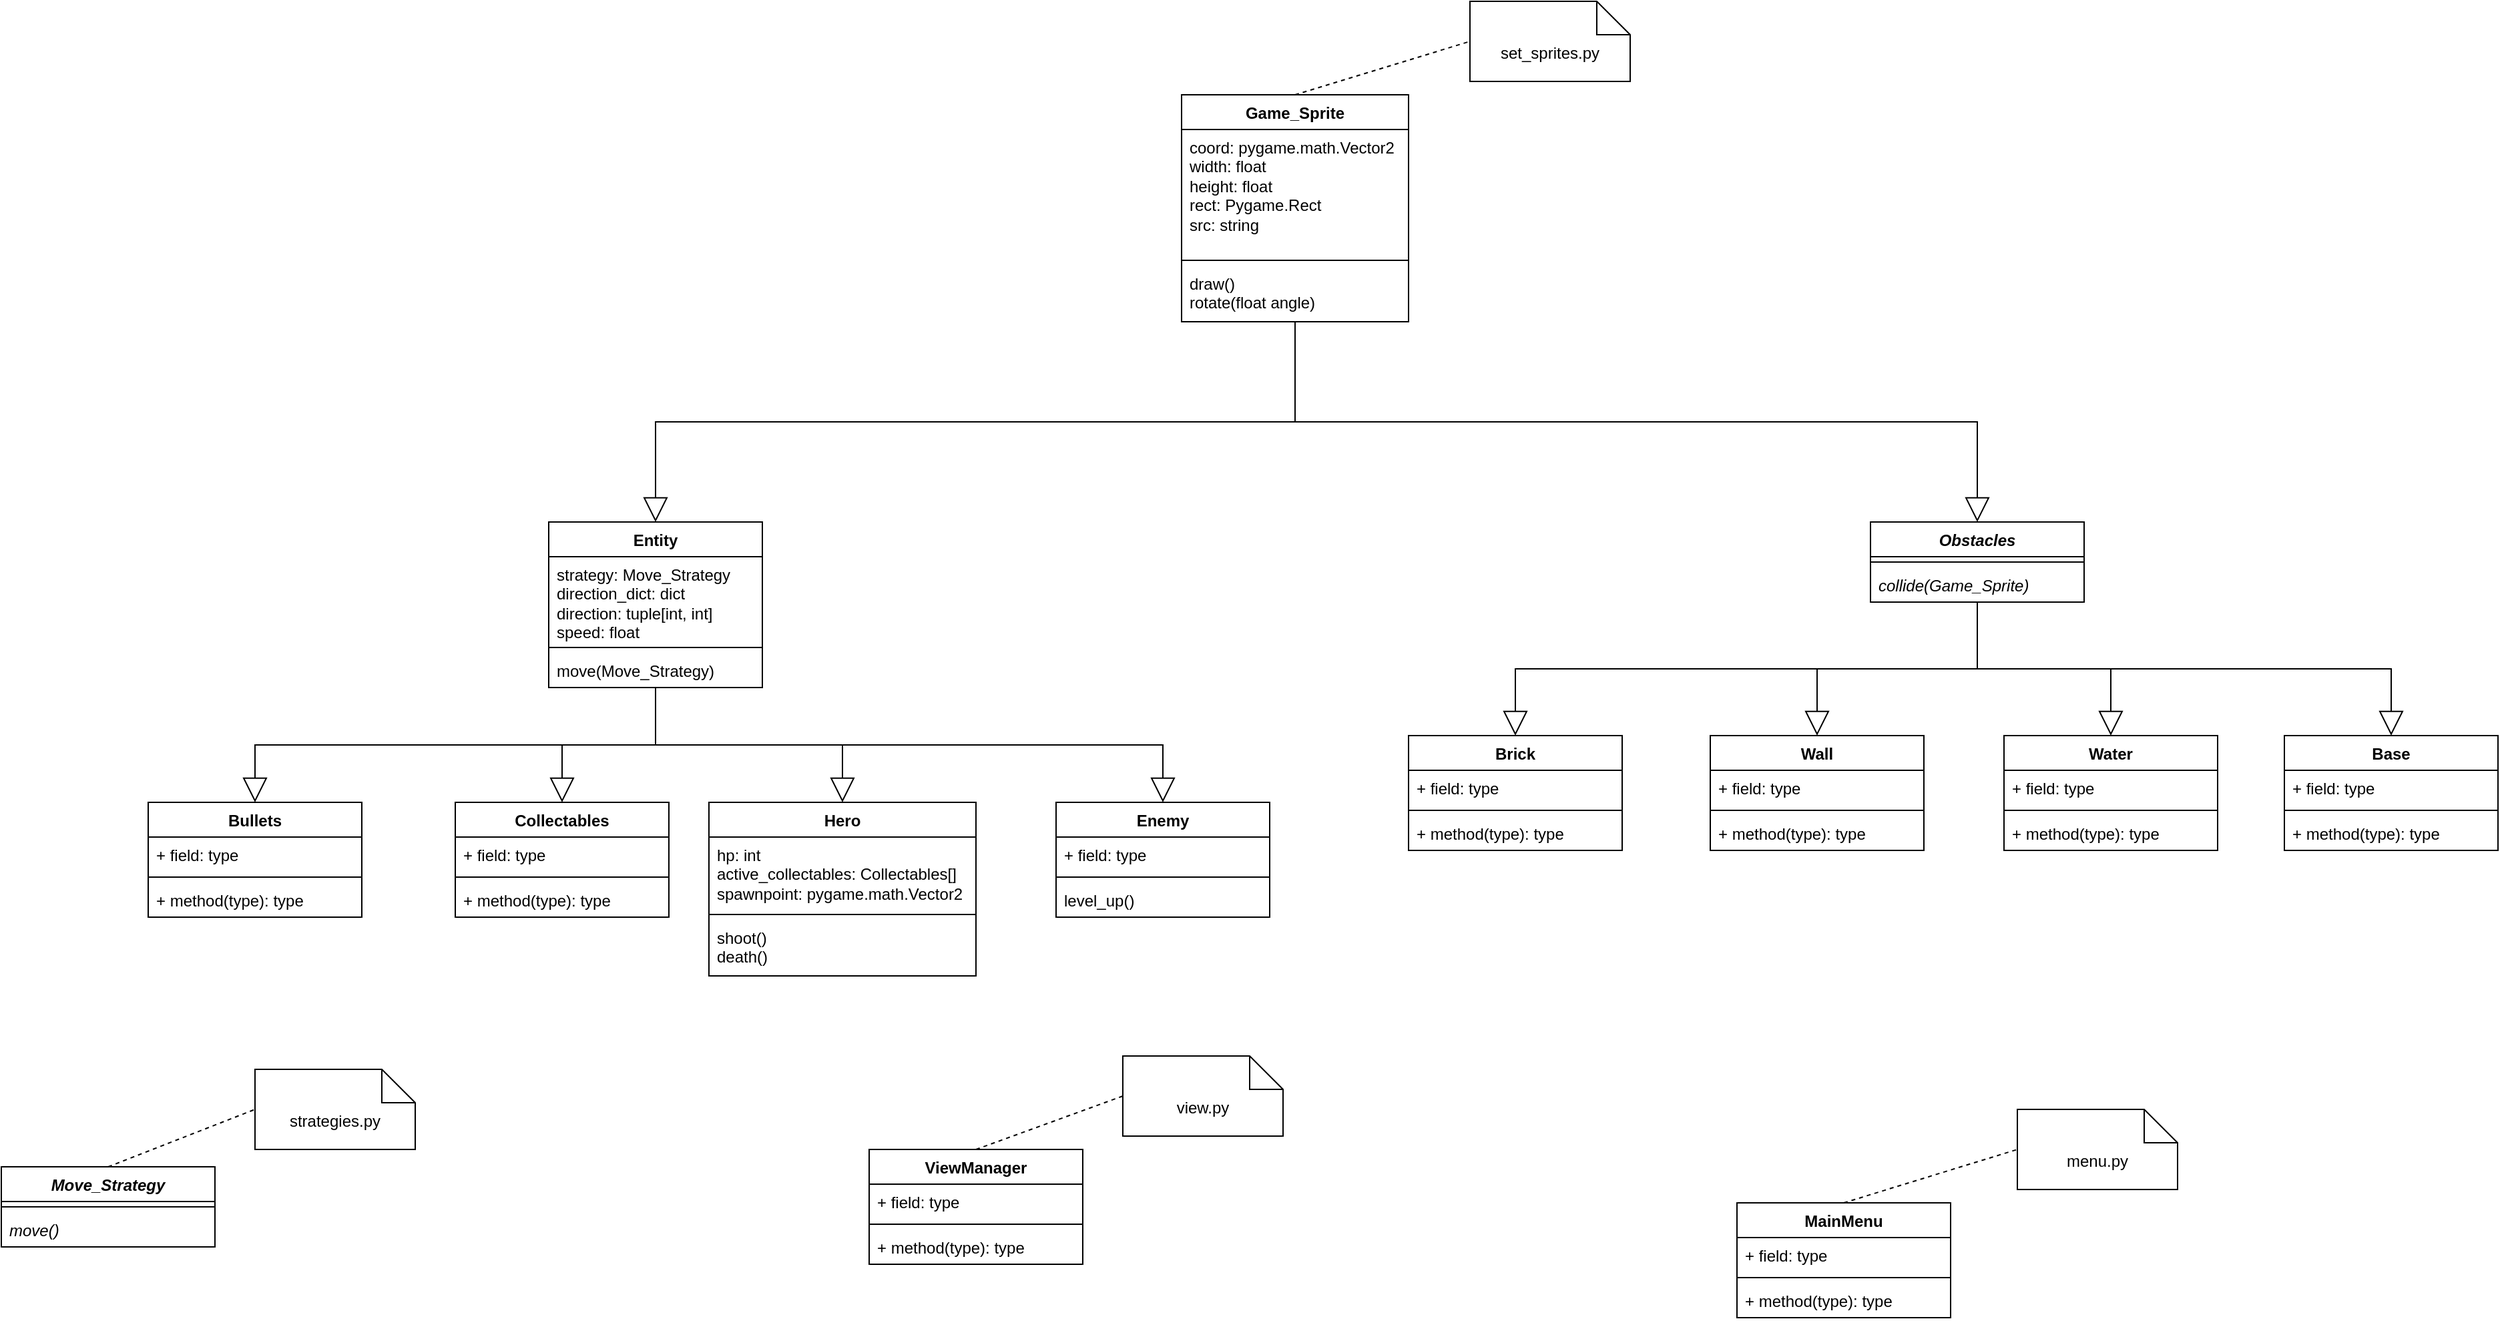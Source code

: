 <mxfile version="26.0.12">
  <diagram name="Страница — 1" id="eL_AwrfxETXE9ANNwmeX">
    <mxGraphModel dx="3347" dy="1423" grid="1" gridSize="10" guides="1" tooltips="1" connect="1" arrows="1" fold="1" page="1" pageScale="1" pageWidth="827" pageHeight="1169" math="0" shadow="0">
      <root>
        <mxCell id="0" />
        <mxCell id="1" parent="0" />
        <mxCell id="ZCTDzKZPOZG22ShxwnUD-1" value="Game_Sprite" style="swimlane;fontStyle=1;align=center;verticalAlign=top;childLayout=stackLayout;horizontal=1;startSize=26;horizontalStack=0;resizeParent=1;resizeParentMax=0;resizeLast=0;collapsible=1;marginBottom=0;whiteSpace=wrap;html=1;" parent="1" vertex="1">
          <mxGeometry x="244" y="70" width="170" height="170" as="geometry" />
        </mxCell>
        <mxCell id="ZCTDzKZPOZG22ShxwnUD-2" value="coord: pygame.math.Vector2&lt;br&gt;&lt;div&gt;width: float&lt;/div&gt;&lt;div&gt;height: float&lt;/div&gt;&lt;div&gt;rect: Pygame.Rect&lt;/div&gt;&lt;div&gt;src: string&lt;/div&gt;" style="text;strokeColor=none;fillColor=none;align=left;verticalAlign=top;spacingLeft=4;spacingRight=4;overflow=hidden;rotatable=0;points=[[0,0.5],[1,0.5]];portConstraint=eastwest;whiteSpace=wrap;html=1;" parent="ZCTDzKZPOZG22ShxwnUD-1" vertex="1">
          <mxGeometry y="26" width="170" height="94" as="geometry" />
        </mxCell>
        <mxCell id="ZCTDzKZPOZG22ShxwnUD-3" value="" style="line;strokeWidth=1;fillColor=none;align=left;verticalAlign=middle;spacingTop=-1;spacingLeft=3;spacingRight=3;rotatable=0;labelPosition=right;points=[];portConstraint=eastwest;strokeColor=inherit;" parent="ZCTDzKZPOZG22ShxwnUD-1" vertex="1">
          <mxGeometry y="120" width="170" height="8" as="geometry" />
        </mxCell>
        <mxCell id="ZCTDzKZPOZG22ShxwnUD-4" value="&lt;div&gt;draw()&lt;/div&gt;rotate(float angle)" style="text;strokeColor=none;fillColor=none;align=left;verticalAlign=top;spacingLeft=4;spacingRight=4;overflow=hidden;rotatable=0;points=[[0,0.5],[1,0.5]];portConstraint=eastwest;whiteSpace=wrap;html=1;" parent="ZCTDzKZPOZG22ShxwnUD-1" vertex="1">
          <mxGeometry y="128" width="170" height="42" as="geometry" />
        </mxCell>
        <mxCell id="ZCTDzKZPOZG22ShxwnUD-9" value="Hero" style="swimlane;fontStyle=1;align=center;verticalAlign=top;childLayout=stackLayout;horizontal=1;startSize=26;horizontalStack=0;resizeParent=1;resizeParentMax=0;resizeLast=0;collapsible=1;marginBottom=0;whiteSpace=wrap;html=1;" parent="1" vertex="1">
          <mxGeometry x="-110" y="600" width="200" height="130" as="geometry" />
        </mxCell>
        <mxCell id="ZCTDzKZPOZG22ShxwnUD-10" value="hp: int&lt;div&gt;active_collectables: Collectables[]&lt;/div&gt;&lt;div&gt;spawnpoint: pygame.math.Vector2&lt;/div&gt;" style="text;strokeColor=none;fillColor=none;align=left;verticalAlign=top;spacingLeft=4;spacingRight=4;overflow=hidden;rotatable=0;points=[[0,0.5],[1,0.5]];portConstraint=eastwest;whiteSpace=wrap;html=1;" parent="ZCTDzKZPOZG22ShxwnUD-9" vertex="1">
          <mxGeometry y="26" width="200" height="54" as="geometry" />
        </mxCell>
        <mxCell id="ZCTDzKZPOZG22ShxwnUD-11" value="" style="line;strokeWidth=1;fillColor=none;align=left;verticalAlign=middle;spacingTop=-1;spacingLeft=3;spacingRight=3;rotatable=0;labelPosition=right;points=[];portConstraint=eastwest;strokeColor=inherit;" parent="ZCTDzKZPOZG22ShxwnUD-9" vertex="1">
          <mxGeometry y="80" width="200" height="8" as="geometry" />
        </mxCell>
        <mxCell id="ZCTDzKZPOZG22ShxwnUD-12" value="shoot()&lt;div&gt;death()&lt;/div&gt;" style="text;strokeColor=none;fillColor=none;align=left;verticalAlign=top;spacingLeft=4;spacingRight=4;overflow=hidden;rotatable=0;points=[[0,0.5],[1,0.5]];portConstraint=eastwest;whiteSpace=wrap;html=1;" parent="ZCTDzKZPOZG22ShxwnUD-9" vertex="1">
          <mxGeometry y="88" width="200" height="42" as="geometry" />
        </mxCell>
        <mxCell id="ZCTDzKZPOZG22ShxwnUD-13" value="Entity" style="swimlane;fontStyle=1;align=center;verticalAlign=top;childLayout=stackLayout;horizontal=1;startSize=26;horizontalStack=0;resizeParent=1;resizeParentMax=0;resizeLast=0;collapsible=1;marginBottom=0;whiteSpace=wrap;html=1;" parent="1" vertex="1">
          <mxGeometry x="-230" y="390" width="160" height="124" as="geometry" />
        </mxCell>
        <mxCell id="ZCTDzKZPOZG22ShxwnUD-14" value="strategy: Move_Strategy&lt;div&gt;direction_dict: dict&lt;br&gt;&lt;div&gt;direction: tuple[int, int]&lt;/div&gt;&lt;div&gt;speed: float&lt;/div&gt;&lt;/div&gt;" style="text;strokeColor=none;fillColor=none;align=left;verticalAlign=top;spacingLeft=4;spacingRight=4;overflow=hidden;rotatable=0;points=[[0,0.5],[1,0.5]];portConstraint=eastwest;whiteSpace=wrap;html=1;" parent="ZCTDzKZPOZG22ShxwnUD-13" vertex="1">
          <mxGeometry y="26" width="160" height="64" as="geometry" />
        </mxCell>
        <mxCell id="ZCTDzKZPOZG22ShxwnUD-15" value="" style="line;strokeWidth=1;fillColor=none;align=left;verticalAlign=middle;spacingTop=-1;spacingLeft=3;spacingRight=3;rotatable=0;labelPosition=right;points=[];portConstraint=eastwest;strokeColor=inherit;" parent="ZCTDzKZPOZG22ShxwnUD-13" vertex="1">
          <mxGeometry y="90" width="160" height="8" as="geometry" />
        </mxCell>
        <mxCell id="ZCTDzKZPOZG22ShxwnUD-16" value="move(Move_Strategy)" style="text;strokeColor=none;fillColor=none;align=left;verticalAlign=top;spacingLeft=4;spacingRight=4;overflow=hidden;rotatable=0;points=[[0,0.5],[1,0.5]];portConstraint=eastwest;whiteSpace=wrap;html=1;" parent="ZCTDzKZPOZG22ShxwnUD-13" vertex="1">
          <mxGeometry y="98" width="160" height="26" as="geometry" />
        </mxCell>
        <mxCell id="ZCTDzKZPOZG22ShxwnUD-17" value="" style="endArrow=block;endSize=16;endFill=0;html=1;rounded=0;edgeStyle=elbowEdgeStyle;elbow=vertical;" parent="1" source="ZCTDzKZPOZG22ShxwnUD-4" target="ZCTDzKZPOZG22ShxwnUD-13" edge="1">
          <mxGeometry width="160" relative="1" as="geometry">
            <mxPoint x="330" y="300" as="sourcePoint" />
            <mxPoint x="490" y="300" as="targetPoint" />
          </mxGeometry>
        </mxCell>
        <mxCell id="ZCTDzKZPOZG22ShxwnUD-18" value="Enemy" style="swimlane;fontStyle=1;align=center;verticalAlign=top;childLayout=stackLayout;horizontal=1;startSize=26;horizontalStack=0;resizeParent=1;resizeParentMax=0;resizeLast=0;collapsible=1;marginBottom=0;whiteSpace=wrap;html=1;swimlaneLine=1;" parent="1" vertex="1">
          <mxGeometry x="150" y="600" width="160" height="86" as="geometry" />
        </mxCell>
        <mxCell id="ZCTDzKZPOZG22ShxwnUD-19" value="+ field: type" style="text;strokeColor=none;fillColor=none;align=left;verticalAlign=top;spacingLeft=4;spacingRight=4;overflow=hidden;rotatable=0;points=[[0,0.5],[1,0.5]];portConstraint=eastwest;whiteSpace=wrap;html=1;" parent="ZCTDzKZPOZG22ShxwnUD-18" vertex="1">
          <mxGeometry y="26" width="160" height="26" as="geometry" />
        </mxCell>
        <mxCell id="ZCTDzKZPOZG22ShxwnUD-20" value="" style="line;strokeWidth=1;fillColor=none;align=left;verticalAlign=middle;spacingTop=-1;spacingLeft=3;spacingRight=3;rotatable=0;labelPosition=right;points=[];portConstraint=eastwest;strokeColor=inherit;" parent="ZCTDzKZPOZG22ShxwnUD-18" vertex="1">
          <mxGeometry y="52" width="160" height="8" as="geometry" />
        </mxCell>
        <mxCell id="ZCTDzKZPOZG22ShxwnUD-21" value="level_up()" style="text;strokeColor=none;fillColor=none;align=left;verticalAlign=top;spacingLeft=4;spacingRight=4;overflow=hidden;rotatable=0;points=[[0,0.5],[1,0.5]];portConstraint=eastwest;whiteSpace=wrap;html=1;" parent="ZCTDzKZPOZG22ShxwnUD-18" vertex="1">
          <mxGeometry y="60" width="160" height="26" as="geometry" />
        </mxCell>
        <mxCell id="ZCTDzKZPOZG22ShxwnUD-22" value="" style="endArrow=block;endSize=16;endFill=0;html=1;rounded=0;edgeStyle=elbowEdgeStyle;elbow=vertical;" parent="1" source="ZCTDzKZPOZG22ShxwnUD-16" target="ZCTDzKZPOZG22ShxwnUD-9" edge="1">
          <mxGeometry width="160" relative="1" as="geometry">
            <mxPoint x="330" y="370" as="sourcePoint" />
            <mxPoint x="490" y="370" as="targetPoint" />
          </mxGeometry>
        </mxCell>
        <mxCell id="ZCTDzKZPOZG22ShxwnUD-23" value="" style="endArrow=block;endSize=16;endFill=0;html=1;rounded=0;edgeStyle=elbowEdgeStyle;elbow=vertical;" parent="1" source="ZCTDzKZPOZG22ShxwnUD-16" target="ZCTDzKZPOZG22ShxwnUD-18" edge="1">
          <mxGeometry width="160" relative="1" as="geometry">
            <mxPoint x="330" y="370" as="sourcePoint" />
            <mxPoint x="490" y="370" as="targetPoint" />
          </mxGeometry>
        </mxCell>
        <mxCell id="ZCTDzKZPOZG22ShxwnUD-24" value="&lt;i&gt;Obstacles&lt;/i&gt;" style="swimlane;fontStyle=1;align=center;verticalAlign=top;childLayout=stackLayout;horizontal=1;startSize=26;horizontalStack=0;resizeParent=1;resizeParentMax=0;resizeLast=0;collapsible=1;marginBottom=0;whiteSpace=wrap;html=1;" parent="1" vertex="1">
          <mxGeometry x="760" y="390" width="160" height="60" as="geometry" />
        </mxCell>
        <mxCell id="ZCTDzKZPOZG22ShxwnUD-26" value="" style="line;strokeWidth=1;fillColor=none;align=left;verticalAlign=middle;spacingTop=-1;spacingLeft=3;spacingRight=3;rotatable=0;labelPosition=right;points=[];portConstraint=eastwest;strokeColor=inherit;" parent="ZCTDzKZPOZG22ShxwnUD-24" vertex="1">
          <mxGeometry y="26" width="160" height="8" as="geometry" />
        </mxCell>
        <mxCell id="ZCTDzKZPOZG22ShxwnUD-27" value="&lt;i&gt;collide(Game_Sprite)&lt;/i&gt;" style="text;strokeColor=none;fillColor=none;align=left;verticalAlign=top;spacingLeft=4;spacingRight=4;overflow=hidden;rotatable=0;points=[[0,0.5],[1,0.5]];portConstraint=eastwest;whiteSpace=wrap;html=1;" parent="ZCTDzKZPOZG22ShxwnUD-24" vertex="1">
          <mxGeometry y="34" width="160" height="26" as="geometry" />
        </mxCell>
        <mxCell id="ZCTDzKZPOZG22ShxwnUD-28" value="" style="endArrow=block;endSize=16;endFill=0;html=1;rounded=0;edgeStyle=elbowEdgeStyle;elbow=vertical;" parent="1" source="ZCTDzKZPOZG22ShxwnUD-4" target="ZCTDzKZPOZG22ShxwnUD-24" edge="1">
          <mxGeometry width="160" relative="1" as="geometry">
            <mxPoint x="330" y="370" as="sourcePoint" />
            <mxPoint x="830" y="420" as="targetPoint" />
          </mxGeometry>
        </mxCell>
        <mxCell id="ZCTDzKZPOZG22ShxwnUD-29" value="Bullets" style="swimlane;fontStyle=1;align=center;verticalAlign=top;childLayout=stackLayout;horizontal=1;startSize=26;horizontalStack=0;resizeParent=1;resizeParentMax=0;resizeLast=0;collapsible=1;marginBottom=0;whiteSpace=wrap;html=1;" parent="1" vertex="1">
          <mxGeometry x="-530" y="600" width="160" height="86" as="geometry" />
        </mxCell>
        <mxCell id="ZCTDzKZPOZG22ShxwnUD-30" value="+ field: type" style="text;strokeColor=none;fillColor=none;align=left;verticalAlign=top;spacingLeft=4;spacingRight=4;overflow=hidden;rotatable=0;points=[[0,0.5],[1,0.5]];portConstraint=eastwest;whiteSpace=wrap;html=1;" parent="ZCTDzKZPOZG22ShxwnUD-29" vertex="1">
          <mxGeometry y="26" width="160" height="26" as="geometry" />
        </mxCell>
        <mxCell id="ZCTDzKZPOZG22ShxwnUD-31" value="" style="line;strokeWidth=1;fillColor=none;align=left;verticalAlign=middle;spacingTop=-1;spacingLeft=3;spacingRight=3;rotatable=0;labelPosition=right;points=[];portConstraint=eastwest;strokeColor=inherit;" parent="ZCTDzKZPOZG22ShxwnUD-29" vertex="1">
          <mxGeometry y="52" width="160" height="8" as="geometry" />
        </mxCell>
        <mxCell id="ZCTDzKZPOZG22ShxwnUD-32" value="+ method(type): type" style="text;strokeColor=none;fillColor=none;align=left;verticalAlign=top;spacingLeft=4;spacingRight=4;overflow=hidden;rotatable=0;points=[[0,0.5],[1,0.5]];portConstraint=eastwest;whiteSpace=wrap;html=1;" parent="ZCTDzKZPOZG22ShxwnUD-29" vertex="1">
          <mxGeometry y="60" width="160" height="26" as="geometry" />
        </mxCell>
        <mxCell id="ZCTDzKZPOZG22ShxwnUD-34" value="Brick" style="swimlane;fontStyle=1;align=center;verticalAlign=top;childLayout=stackLayout;horizontal=1;startSize=26;horizontalStack=0;resizeParent=1;resizeParentMax=0;resizeLast=0;collapsible=1;marginBottom=0;whiteSpace=wrap;html=1;" parent="1" vertex="1">
          <mxGeometry x="414" y="550" width="160" height="86" as="geometry" />
        </mxCell>
        <mxCell id="ZCTDzKZPOZG22ShxwnUD-35" value="+ field: type" style="text;strokeColor=none;fillColor=none;align=left;verticalAlign=top;spacingLeft=4;spacingRight=4;overflow=hidden;rotatable=0;points=[[0,0.5],[1,0.5]];portConstraint=eastwest;whiteSpace=wrap;html=1;" parent="ZCTDzKZPOZG22ShxwnUD-34" vertex="1">
          <mxGeometry y="26" width="160" height="26" as="geometry" />
        </mxCell>
        <mxCell id="ZCTDzKZPOZG22ShxwnUD-36" value="" style="line;strokeWidth=1;fillColor=none;align=left;verticalAlign=middle;spacingTop=-1;spacingLeft=3;spacingRight=3;rotatable=0;labelPosition=right;points=[];portConstraint=eastwest;strokeColor=inherit;" parent="ZCTDzKZPOZG22ShxwnUD-34" vertex="1">
          <mxGeometry y="52" width="160" height="8" as="geometry" />
        </mxCell>
        <mxCell id="ZCTDzKZPOZG22ShxwnUD-37" value="+ method(type): type" style="text;strokeColor=none;fillColor=none;align=left;verticalAlign=top;spacingLeft=4;spacingRight=4;overflow=hidden;rotatable=0;points=[[0,0.5],[1,0.5]];portConstraint=eastwest;whiteSpace=wrap;html=1;" parent="ZCTDzKZPOZG22ShxwnUD-34" vertex="1">
          <mxGeometry y="60" width="160" height="26" as="geometry" />
        </mxCell>
        <mxCell id="ZCTDzKZPOZG22ShxwnUD-38" value="Wall" style="swimlane;fontStyle=1;align=center;verticalAlign=top;childLayout=stackLayout;horizontal=1;startSize=26;horizontalStack=0;resizeParent=1;resizeParentMax=0;resizeLast=0;collapsible=1;marginBottom=0;whiteSpace=wrap;html=1;" parent="1" vertex="1">
          <mxGeometry x="640" y="550" width="160" height="86" as="geometry" />
        </mxCell>
        <mxCell id="ZCTDzKZPOZG22ShxwnUD-39" value="+ field: type" style="text;strokeColor=none;fillColor=none;align=left;verticalAlign=top;spacingLeft=4;spacingRight=4;overflow=hidden;rotatable=0;points=[[0,0.5],[1,0.5]];portConstraint=eastwest;whiteSpace=wrap;html=1;" parent="ZCTDzKZPOZG22ShxwnUD-38" vertex="1">
          <mxGeometry y="26" width="160" height="26" as="geometry" />
        </mxCell>
        <mxCell id="ZCTDzKZPOZG22ShxwnUD-40" value="" style="line;strokeWidth=1;fillColor=none;align=left;verticalAlign=middle;spacingTop=-1;spacingLeft=3;spacingRight=3;rotatable=0;labelPosition=right;points=[];portConstraint=eastwest;strokeColor=inherit;" parent="ZCTDzKZPOZG22ShxwnUD-38" vertex="1">
          <mxGeometry y="52" width="160" height="8" as="geometry" />
        </mxCell>
        <mxCell id="ZCTDzKZPOZG22ShxwnUD-41" value="+ method(type): type" style="text;strokeColor=none;fillColor=none;align=left;verticalAlign=top;spacingLeft=4;spacingRight=4;overflow=hidden;rotatable=0;points=[[0,0.5],[1,0.5]];portConstraint=eastwest;whiteSpace=wrap;html=1;" parent="ZCTDzKZPOZG22ShxwnUD-38" vertex="1">
          <mxGeometry y="60" width="160" height="26" as="geometry" />
        </mxCell>
        <mxCell id="ZCTDzKZPOZG22ShxwnUD-42" value="Water" style="swimlane;fontStyle=1;align=center;verticalAlign=top;childLayout=stackLayout;horizontal=1;startSize=26;horizontalStack=0;resizeParent=1;resizeParentMax=0;resizeLast=0;collapsible=1;marginBottom=0;whiteSpace=wrap;html=1;" parent="1" vertex="1">
          <mxGeometry x="860" y="550" width="160" height="86" as="geometry" />
        </mxCell>
        <mxCell id="ZCTDzKZPOZG22ShxwnUD-43" value="+ field: type" style="text;strokeColor=none;fillColor=none;align=left;verticalAlign=top;spacingLeft=4;spacingRight=4;overflow=hidden;rotatable=0;points=[[0,0.5],[1,0.5]];portConstraint=eastwest;whiteSpace=wrap;html=1;" parent="ZCTDzKZPOZG22ShxwnUD-42" vertex="1">
          <mxGeometry y="26" width="160" height="26" as="geometry" />
        </mxCell>
        <mxCell id="ZCTDzKZPOZG22ShxwnUD-44" value="" style="line;strokeWidth=1;fillColor=none;align=left;verticalAlign=middle;spacingTop=-1;spacingLeft=3;spacingRight=3;rotatable=0;labelPosition=right;points=[];portConstraint=eastwest;strokeColor=inherit;" parent="ZCTDzKZPOZG22ShxwnUD-42" vertex="1">
          <mxGeometry y="52" width="160" height="8" as="geometry" />
        </mxCell>
        <mxCell id="ZCTDzKZPOZG22ShxwnUD-45" value="+ method(type): type" style="text;strokeColor=none;fillColor=none;align=left;verticalAlign=top;spacingLeft=4;spacingRight=4;overflow=hidden;rotatable=0;points=[[0,0.5],[1,0.5]];portConstraint=eastwest;whiteSpace=wrap;html=1;" parent="ZCTDzKZPOZG22ShxwnUD-42" vertex="1">
          <mxGeometry y="60" width="160" height="26" as="geometry" />
        </mxCell>
        <mxCell id="ZCTDzKZPOZG22ShxwnUD-46" value="Base" style="swimlane;fontStyle=1;align=center;verticalAlign=top;childLayout=stackLayout;horizontal=1;startSize=26;horizontalStack=0;resizeParent=1;resizeParentMax=0;resizeLast=0;collapsible=1;marginBottom=0;whiteSpace=wrap;html=1;" parent="1" vertex="1">
          <mxGeometry x="1070" y="550" width="160" height="86" as="geometry" />
        </mxCell>
        <mxCell id="ZCTDzKZPOZG22ShxwnUD-47" value="+ field: type" style="text;strokeColor=none;fillColor=none;align=left;verticalAlign=top;spacingLeft=4;spacingRight=4;overflow=hidden;rotatable=0;points=[[0,0.5],[1,0.5]];portConstraint=eastwest;whiteSpace=wrap;html=1;" parent="ZCTDzKZPOZG22ShxwnUD-46" vertex="1">
          <mxGeometry y="26" width="160" height="26" as="geometry" />
        </mxCell>
        <mxCell id="ZCTDzKZPOZG22ShxwnUD-48" value="" style="line;strokeWidth=1;fillColor=none;align=left;verticalAlign=middle;spacingTop=-1;spacingLeft=3;spacingRight=3;rotatable=0;labelPosition=right;points=[];portConstraint=eastwest;strokeColor=inherit;" parent="ZCTDzKZPOZG22ShxwnUD-46" vertex="1">
          <mxGeometry y="52" width="160" height="8" as="geometry" />
        </mxCell>
        <mxCell id="ZCTDzKZPOZG22ShxwnUD-49" value="+ method(type): type" style="text;strokeColor=none;fillColor=none;align=left;verticalAlign=top;spacingLeft=4;spacingRight=4;overflow=hidden;rotatable=0;points=[[0,0.5],[1,0.5]];portConstraint=eastwest;whiteSpace=wrap;html=1;" parent="ZCTDzKZPOZG22ShxwnUD-46" vertex="1">
          <mxGeometry y="60" width="160" height="26" as="geometry" />
        </mxCell>
        <mxCell id="ZCTDzKZPOZG22ShxwnUD-50" value="" style="endArrow=block;endSize=16;endFill=0;html=1;rounded=0;edgeStyle=elbowEdgeStyle;elbow=vertical;" parent="1" source="ZCTDzKZPOZG22ShxwnUD-27" target="ZCTDzKZPOZG22ShxwnUD-38" edge="1">
          <mxGeometry width="160" relative="1" as="geometry">
            <mxPoint x="690" y="440" as="sourcePoint" />
            <mxPoint x="850" y="440" as="targetPoint" />
          </mxGeometry>
        </mxCell>
        <mxCell id="ZCTDzKZPOZG22ShxwnUD-51" value="" style="endArrow=block;endSize=16;endFill=0;html=1;rounded=0;entryX=0.5;entryY=0;entryDx=0;entryDy=0;edgeStyle=elbowEdgeStyle;elbow=vertical;" parent="1" source="ZCTDzKZPOZG22ShxwnUD-27" target="ZCTDzKZPOZG22ShxwnUD-34" edge="1">
          <mxGeometry width="160" relative="1" as="geometry">
            <mxPoint x="690" y="440" as="sourcePoint" />
            <mxPoint x="850" y="440" as="targetPoint" />
          </mxGeometry>
        </mxCell>
        <mxCell id="ZCTDzKZPOZG22ShxwnUD-52" value="" style="endArrow=block;endSize=16;endFill=0;html=1;rounded=0;edgeStyle=elbowEdgeStyle;elbow=vertical;" parent="1" source="ZCTDzKZPOZG22ShxwnUD-27" target="ZCTDzKZPOZG22ShxwnUD-42" edge="1">
          <mxGeometry width="160" relative="1" as="geometry">
            <mxPoint x="690" y="440" as="sourcePoint" />
            <mxPoint x="850" y="440" as="targetPoint" />
          </mxGeometry>
        </mxCell>
        <mxCell id="ZCTDzKZPOZG22ShxwnUD-53" value="" style="endArrow=block;endSize=16;endFill=0;html=1;rounded=0;edgeStyle=elbowEdgeStyle;elbow=vertical;" parent="1" source="ZCTDzKZPOZG22ShxwnUD-27" target="ZCTDzKZPOZG22ShxwnUD-46" edge="1">
          <mxGeometry width="160" relative="1" as="geometry">
            <mxPoint x="690" y="440" as="sourcePoint" />
            <mxPoint x="850" y="440" as="targetPoint" />
          </mxGeometry>
        </mxCell>
        <mxCell id="ZCTDzKZPOZG22ShxwnUD-54" value="Collectables" style="swimlane;fontStyle=1;align=center;verticalAlign=top;childLayout=stackLayout;horizontal=1;startSize=26;horizontalStack=0;resizeParent=1;resizeParentMax=0;resizeLast=0;collapsible=1;marginBottom=0;whiteSpace=wrap;html=1;" parent="1" vertex="1">
          <mxGeometry x="-300" y="600" width="160" height="86" as="geometry" />
        </mxCell>
        <mxCell id="ZCTDzKZPOZG22ShxwnUD-55" value="+ field: type" style="text;strokeColor=none;fillColor=none;align=left;verticalAlign=top;spacingLeft=4;spacingRight=4;overflow=hidden;rotatable=0;points=[[0,0.5],[1,0.5]];portConstraint=eastwest;whiteSpace=wrap;html=1;" parent="ZCTDzKZPOZG22ShxwnUD-54" vertex="1">
          <mxGeometry y="26" width="160" height="26" as="geometry" />
        </mxCell>
        <mxCell id="ZCTDzKZPOZG22ShxwnUD-56" value="" style="line;strokeWidth=1;fillColor=none;align=left;verticalAlign=middle;spacingTop=-1;spacingLeft=3;spacingRight=3;rotatable=0;labelPosition=right;points=[];portConstraint=eastwest;strokeColor=inherit;" parent="ZCTDzKZPOZG22ShxwnUD-54" vertex="1">
          <mxGeometry y="52" width="160" height="8" as="geometry" />
        </mxCell>
        <mxCell id="ZCTDzKZPOZG22ShxwnUD-57" value="+ method(type): type" style="text;strokeColor=none;fillColor=none;align=left;verticalAlign=top;spacingLeft=4;spacingRight=4;overflow=hidden;rotatable=0;points=[[0,0.5],[1,0.5]];portConstraint=eastwest;whiteSpace=wrap;html=1;" parent="ZCTDzKZPOZG22ShxwnUD-54" vertex="1">
          <mxGeometry y="60" width="160" height="26" as="geometry" />
        </mxCell>
        <mxCell id="ZCTDzKZPOZG22ShxwnUD-58" value="" style="endArrow=block;endSize=16;endFill=0;html=1;rounded=0;entryX=0.5;entryY=0;entryDx=0;entryDy=0;edgeStyle=elbowEdgeStyle;elbow=vertical;" parent="1" source="ZCTDzKZPOZG22ShxwnUD-16" target="ZCTDzKZPOZG22ShxwnUD-54" edge="1">
          <mxGeometry width="160" relative="1" as="geometry">
            <mxPoint x="-60" y="410" as="sourcePoint" />
            <mxPoint x="100" y="410" as="targetPoint" />
          </mxGeometry>
        </mxCell>
        <mxCell id="ZCTDzKZPOZG22ShxwnUD-59" value="" style="endArrow=block;endSize=16;endFill=0;html=1;rounded=0;entryX=0.5;entryY=0;entryDx=0;entryDy=0;edgeStyle=elbowEdgeStyle;elbow=vertical;" parent="1" source="ZCTDzKZPOZG22ShxwnUD-16" target="ZCTDzKZPOZG22ShxwnUD-29" edge="1">
          <mxGeometry width="160" relative="1" as="geometry">
            <mxPoint x="-60" y="410" as="sourcePoint" />
            <mxPoint x="100" y="410" as="targetPoint" />
          </mxGeometry>
        </mxCell>
        <mxCell id="ZCTDzKZPOZG22ShxwnUD-61" value="ViewManager" style="swimlane;fontStyle=1;align=center;verticalAlign=top;childLayout=stackLayout;horizontal=1;startSize=26;horizontalStack=0;resizeParent=1;resizeParentMax=0;resizeLast=0;collapsible=1;marginBottom=0;whiteSpace=wrap;html=1;" parent="1" vertex="1">
          <mxGeometry x="10" y="860" width="160" height="86" as="geometry" />
        </mxCell>
        <mxCell id="ZCTDzKZPOZG22ShxwnUD-62" value="+ field: type" style="text;strokeColor=none;fillColor=none;align=left;verticalAlign=top;spacingLeft=4;spacingRight=4;overflow=hidden;rotatable=0;points=[[0,0.5],[1,0.5]];portConstraint=eastwest;whiteSpace=wrap;html=1;" parent="ZCTDzKZPOZG22ShxwnUD-61" vertex="1">
          <mxGeometry y="26" width="160" height="26" as="geometry" />
        </mxCell>
        <mxCell id="ZCTDzKZPOZG22ShxwnUD-63" value="" style="line;strokeWidth=1;fillColor=none;align=left;verticalAlign=middle;spacingTop=-1;spacingLeft=3;spacingRight=3;rotatable=0;labelPosition=right;points=[];portConstraint=eastwest;strokeColor=inherit;" parent="ZCTDzKZPOZG22ShxwnUD-61" vertex="1">
          <mxGeometry y="52" width="160" height="8" as="geometry" />
        </mxCell>
        <mxCell id="ZCTDzKZPOZG22ShxwnUD-64" value="+ method(type): type" style="text;strokeColor=none;fillColor=none;align=left;verticalAlign=top;spacingLeft=4;spacingRight=4;overflow=hidden;rotatable=0;points=[[0,0.5],[1,0.5]];portConstraint=eastwest;whiteSpace=wrap;html=1;" parent="ZCTDzKZPOZG22ShxwnUD-61" vertex="1">
          <mxGeometry y="60" width="160" height="26" as="geometry" />
        </mxCell>
        <mxCell id="ZCTDzKZPOZG22ShxwnUD-66" value="set_sprites.py" style="shape=note2;boundedLbl=1;whiteSpace=wrap;html=1;size=25;verticalAlign=top;align=center;" parent="1" vertex="1">
          <mxGeometry x="460" width="120" height="60" as="geometry" />
        </mxCell>
        <mxCell id="ZCTDzKZPOZG22ShxwnUD-67" value="MainMenu" style="swimlane;fontStyle=1;align=center;verticalAlign=top;childLayout=stackLayout;horizontal=1;startSize=26;horizontalStack=0;resizeParent=1;resizeParentMax=0;resizeLast=0;collapsible=1;marginBottom=0;whiteSpace=wrap;html=1;" parent="1" vertex="1">
          <mxGeometry x="660" y="900" width="160" height="86" as="geometry" />
        </mxCell>
        <mxCell id="ZCTDzKZPOZG22ShxwnUD-68" value="+ field: type" style="text;strokeColor=none;fillColor=none;align=left;verticalAlign=top;spacingLeft=4;spacingRight=4;overflow=hidden;rotatable=0;points=[[0,0.5],[1,0.5]];portConstraint=eastwest;whiteSpace=wrap;html=1;" parent="ZCTDzKZPOZG22ShxwnUD-67" vertex="1">
          <mxGeometry y="26" width="160" height="26" as="geometry" />
        </mxCell>
        <mxCell id="ZCTDzKZPOZG22ShxwnUD-69" value="" style="line;strokeWidth=1;fillColor=none;align=left;verticalAlign=middle;spacingTop=-1;spacingLeft=3;spacingRight=3;rotatable=0;labelPosition=right;points=[];portConstraint=eastwest;strokeColor=inherit;" parent="ZCTDzKZPOZG22ShxwnUD-67" vertex="1">
          <mxGeometry y="52" width="160" height="8" as="geometry" />
        </mxCell>
        <mxCell id="ZCTDzKZPOZG22ShxwnUD-70" value="+ method(type): type" style="text;strokeColor=none;fillColor=none;align=left;verticalAlign=top;spacingLeft=4;spacingRight=4;overflow=hidden;rotatable=0;points=[[0,0.5],[1,0.5]];portConstraint=eastwest;whiteSpace=wrap;html=1;" parent="ZCTDzKZPOZG22ShxwnUD-67" vertex="1">
          <mxGeometry y="60" width="160" height="26" as="geometry" />
        </mxCell>
        <mxCell id="ZCTDzKZPOZG22ShxwnUD-71" value="menu.py" style="shape=note2;boundedLbl=1;whiteSpace=wrap;html=1;size=25;verticalAlign=top;align=center;" parent="1" vertex="1">
          <mxGeometry x="870" y="830" width="120" height="60" as="geometry" />
        </mxCell>
        <mxCell id="ZCTDzKZPOZG22ShxwnUD-72" value="view.py" style="shape=note2;boundedLbl=1;whiteSpace=wrap;html=1;size=25;verticalAlign=top;align=center;" parent="1" vertex="1">
          <mxGeometry x="200" y="790" width="120" height="60" as="geometry" />
        </mxCell>
        <mxCell id="ZCTDzKZPOZG22ShxwnUD-73" value="strategies.py" style="shape=note2;boundedLbl=1;whiteSpace=wrap;html=1;size=25;verticalAlign=top;align=center;" parent="1" vertex="1">
          <mxGeometry x="-450" y="800" width="120" height="60" as="geometry" />
        </mxCell>
        <mxCell id="ZCTDzKZPOZG22ShxwnUD-78" value="&lt;i&gt;Move_Strategy&lt;/i&gt;" style="swimlane;fontStyle=1;align=center;verticalAlign=top;childLayout=stackLayout;horizontal=1;startSize=26;horizontalStack=0;resizeParent=1;resizeParentMax=0;resizeLast=0;collapsible=1;marginBottom=0;whiteSpace=wrap;html=1;" parent="1" vertex="1">
          <mxGeometry x="-640" y="873" width="160" height="60" as="geometry" />
        </mxCell>
        <mxCell id="ZCTDzKZPOZG22ShxwnUD-80" value="" style="line;strokeWidth=1;fillColor=none;align=left;verticalAlign=middle;spacingTop=-1;spacingLeft=3;spacingRight=3;rotatable=0;labelPosition=right;points=[];portConstraint=eastwest;strokeColor=inherit;" parent="ZCTDzKZPOZG22ShxwnUD-78" vertex="1">
          <mxGeometry y="26" width="160" height="8" as="geometry" />
        </mxCell>
        <mxCell id="ZCTDzKZPOZG22ShxwnUD-81" value="&lt;i&gt;move()&lt;/i&gt;" style="text;strokeColor=none;fillColor=none;align=left;verticalAlign=top;spacingLeft=4;spacingRight=4;overflow=hidden;rotatable=0;points=[[0,0.5],[1,0.5]];portConstraint=eastwest;whiteSpace=wrap;html=1;" parent="ZCTDzKZPOZG22ShxwnUD-78" vertex="1">
          <mxGeometry y="34" width="160" height="26" as="geometry" />
        </mxCell>
        <mxCell id="-n0B8oos-xR3CxmiQHSn-1" value="" style="endArrow=none;dashed=1;html=1;rounded=0;exitX=0.5;exitY=0;exitDx=0;exitDy=0;entryX=0;entryY=0.5;entryDx=0;entryDy=0;entryPerimeter=0;" edge="1" parent="1" source="ZCTDzKZPOZG22ShxwnUD-78" target="ZCTDzKZPOZG22ShxwnUD-73">
          <mxGeometry width="50" height="50" relative="1" as="geometry">
            <mxPoint x="-220" y="910" as="sourcePoint" />
            <mxPoint x="-170" y="860" as="targetPoint" />
          </mxGeometry>
        </mxCell>
        <mxCell id="-n0B8oos-xR3CxmiQHSn-3" value="" style="endArrow=none;dashed=1;html=1;rounded=0;entryX=0;entryY=0.5;entryDx=0;entryDy=0;entryPerimeter=0;exitX=0.5;exitY=0;exitDx=0;exitDy=0;" edge="1" parent="1" source="ZCTDzKZPOZG22ShxwnUD-61" target="ZCTDzKZPOZG22ShxwnUD-72">
          <mxGeometry width="50" height="50" relative="1" as="geometry">
            <mxPoint x="-220" y="910" as="sourcePoint" />
            <mxPoint x="-170" y="860" as="targetPoint" />
          </mxGeometry>
        </mxCell>
        <mxCell id="-n0B8oos-xR3CxmiQHSn-4" value="" style="endArrow=none;dashed=1;html=1;rounded=0;exitX=0.5;exitY=0;exitDx=0;exitDy=0;entryX=0;entryY=0.5;entryDx=0;entryDy=0;entryPerimeter=0;" edge="1" parent="1" source="ZCTDzKZPOZG22ShxwnUD-67" target="ZCTDzKZPOZG22ShxwnUD-71">
          <mxGeometry width="50" height="50" relative="1" as="geometry">
            <mxPoint x="910" y="770" as="sourcePoint" />
            <mxPoint x="960" y="720" as="targetPoint" />
          </mxGeometry>
        </mxCell>
        <mxCell id="-n0B8oos-xR3CxmiQHSn-5" value="" style="endArrow=none;dashed=1;html=1;rounded=0;entryX=0;entryY=0.5;entryDx=0;entryDy=0;entryPerimeter=0;exitX=0.5;exitY=0;exitDx=0;exitDy=0;" edge="1" parent="1" source="ZCTDzKZPOZG22ShxwnUD-1" target="ZCTDzKZPOZG22ShxwnUD-66">
          <mxGeometry width="50" height="50" relative="1" as="geometry">
            <mxPoint x="500" y="160" as="sourcePoint" />
            <mxPoint x="550" y="110" as="targetPoint" />
          </mxGeometry>
        </mxCell>
      </root>
    </mxGraphModel>
  </diagram>
</mxfile>
